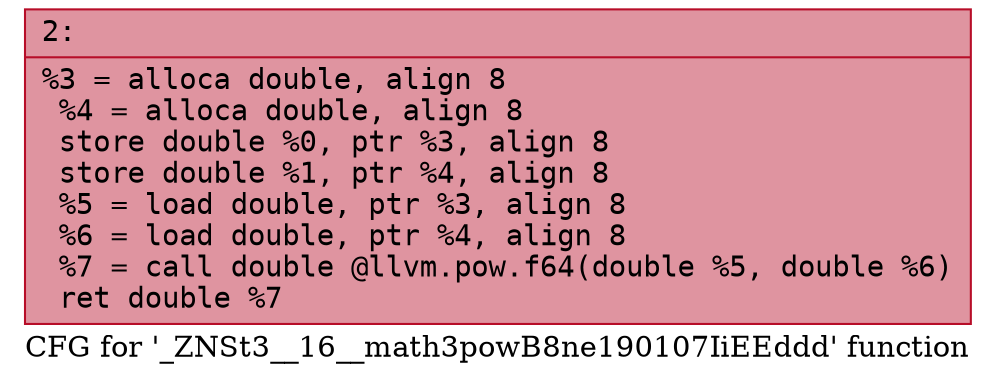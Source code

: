 digraph "CFG for '_ZNSt3__16__math3powB8ne190107IiEEddd' function" {
	label="CFG for '_ZNSt3__16__math3powB8ne190107IiEEddd' function";

	Node0x600001832350 [shape=record,color="#b70d28ff", style=filled, fillcolor="#b70d2870" fontname="Courier",label="{2:\l|  %3 = alloca double, align 8\l  %4 = alloca double, align 8\l  store double %0, ptr %3, align 8\l  store double %1, ptr %4, align 8\l  %5 = load double, ptr %3, align 8\l  %6 = load double, ptr %4, align 8\l  %7 = call double @llvm.pow.f64(double %5, double %6)\l  ret double %7\l}"];
}
